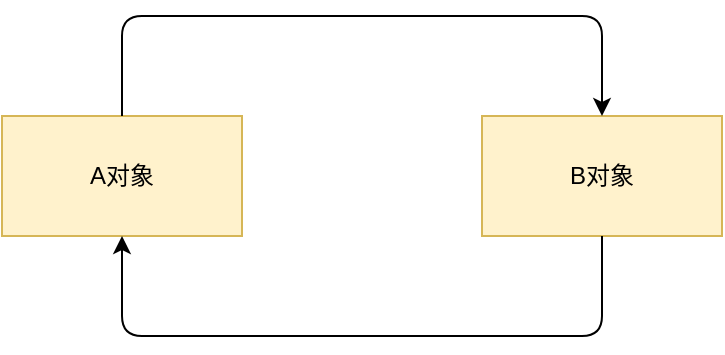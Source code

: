 <mxfile version="13.6.2" type="device" pages="5"><diagram id="fnLnf6_gRy6-4rCnKk9x" name="引用计数"><mxGraphModel dx="1086" dy="806" grid="1" gridSize="10" guides="1" tooltips="1" connect="1" arrows="1" fold="1" page="1" pageScale="1" pageWidth="827" pageHeight="1169" math="0" shadow="0"><root><mxCell id="0"/><mxCell id="1" parent="0"/><mxCell id="jx27NqQw7P8jMNtfjmNr-1" value="A对象" style="rounded=0;whiteSpace=wrap;html=1;fillColor=#fff2cc;strokeColor=#d6b656;" parent="1" vertex="1"><mxGeometry x="190" y="350" width="120" height="60" as="geometry"/></mxCell><mxCell id="jx27NqQw7P8jMNtfjmNr-2" value="B对象" style="rounded=0;whiteSpace=wrap;html=1;fillColor=#fff2cc;strokeColor=#d6b656;" parent="1" vertex="1"><mxGeometry x="430" y="350" width="120" height="60" as="geometry"/></mxCell><mxCell id="jx27NqQw7P8jMNtfjmNr-3" value="" style="endArrow=classic;html=1;exitX=0.5;exitY=0;exitDx=0;exitDy=0;entryX=0.5;entryY=0;entryDx=0;entryDy=0;" parent="1" source="jx27NqQw7P8jMNtfjmNr-1" target="jx27NqQw7P8jMNtfjmNr-2" edge="1"><mxGeometry width="50" height="50" relative="1" as="geometry"><mxPoint x="390" y="440" as="sourcePoint"/><mxPoint x="440" y="390" as="targetPoint"/><Array as="points"><mxPoint x="250" y="300"/><mxPoint x="380" y="300"/><mxPoint x="490" y="300"/></Array></mxGeometry></mxCell><mxCell id="jx27NqQw7P8jMNtfjmNr-4" value="" style="endArrow=classic;html=1;exitX=0.5;exitY=1;exitDx=0;exitDy=0;" parent="1" source="jx27NqQw7P8jMNtfjmNr-2" edge="1"><mxGeometry width="50" height="50" relative="1" as="geometry"><mxPoint x="490" y="415" as="sourcePoint"/><mxPoint x="250" y="410" as="targetPoint"/><Array as="points"><mxPoint x="490" y="460"/><mxPoint x="310" y="460"/><mxPoint x="250" y="460"/></Array></mxGeometry></mxCell></root></mxGraphModel></diagram><diagram id="QYo7aoYDjvETQN9cq1Q1" name="垃圾回收算法-标记清除"><mxGraphModel dx="1084" dy="804" grid="1" gridSize="10" guides="1" tooltips="1" connect="1" arrows="1" fold="1" page="1" pageScale="1" pageWidth="827" pageHeight="1169" math="0" shadow="0"><root><mxCell id="fhMzcuRQvuO-xz1yESdm-0"/><mxCell id="fhMzcuRQvuO-xz1yESdm-1" parent="fhMzcuRQvuO-xz1yESdm-0"/><mxCell id="fhMzcuRQvuO-xz1yESdm-2" value="" style="rounded=0;whiteSpace=wrap;html=1;" vertex="1" parent="fhMzcuRQvuO-xz1yESdm-1"><mxGeometry x="210" y="420" width="340" height="100" as="geometry"/></mxCell><mxCell id="fhMzcuRQvuO-xz1yESdm-10" style="edgeStyle=orthogonalEdgeStyle;rounded=0;orthogonalLoop=1;jettySize=auto;html=1;exitX=0.25;exitY=1;exitDx=0;exitDy=0;entryX=0.5;entryY=0;entryDx=0;entryDy=0;" edge="1" parent="fhMzcuRQvuO-xz1yESdm-1" source="fhMzcuRQvuO-xz1yESdm-9" target="fhMzcuRQvuO-xz1yESdm-3"><mxGeometry relative="1" as="geometry"/></mxCell><mxCell id="fhMzcuRQvuO-xz1yESdm-3" value="" style="rounded=0;whiteSpace=wrap;html=1;fillColor=#dae8fc;strokeColor=#6c8ebf;" vertex="1" parent="fhMzcuRQvuO-xz1yESdm-1"><mxGeometry x="210" y="420" width="46" height="100" as="geometry"/></mxCell><mxCell id="fhMzcuRQvuO-xz1yESdm-4" value="" style="rounded=0;whiteSpace=wrap;html=1;fillColor=#bac8d3;strokeColor=#23445d;" vertex="1" parent="fhMzcuRQvuO-xz1yESdm-1"><mxGeometry x="256" y="420" width="46" height="100" as="geometry"/></mxCell><mxCell id="fhMzcuRQvuO-xz1yESdm-5" value="" style="rounded=0;whiteSpace=wrap;html=1;fillColor=#dae8fc;strokeColor=#6c8ebf;" vertex="1" parent="fhMzcuRQvuO-xz1yESdm-1"><mxGeometry x="302" y="420" width="34" height="100" as="geometry"/></mxCell><mxCell id="fhMzcuRQvuO-xz1yESdm-6" value="" style="rounded=0;whiteSpace=wrap;html=1;fillColor=#bac8d3;strokeColor=#23445d;" vertex="1" parent="fhMzcuRQvuO-xz1yESdm-1"><mxGeometry x="336" y="420" width="40" height="100" as="geometry"/></mxCell><mxCell id="fhMzcuRQvuO-xz1yESdm-7" value="" style="rounded=0;whiteSpace=wrap;html=1;fillColor=#dae8fc;strokeColor=#6c8ebf;" vertex="1" parent="fhMzcuRQvuO-xz1yESdm-1"><mxGeometry x="376" y="420" width="20" height="100" as="geometry"/></mxCell><mxCell id="fhMzcuRQvuO-xz1yESdm-8" value="" style="rounded=0;whiteSpace=wrap;html=1;fillColor=#dae8fc;strokeColor=#6c8ebf;" vertex="1" parent="fhMzcuRQvuO-xz1yESdm-1"><mxGeometry x="436" y="420" width="30" height="100" as="geometry"/></mxCell><mxCell id="fhMzcuRQvuO-xz1yESdm-11" style="edgeStyle=orthogonalEdgeStyle;rounded=0;orthogonalLoop=1;jettySize=auto;html=1;" edge="1" parent="fhMzcuRQvuO-xz1yESdm-1" source="fhMzcuRQvuO-xz1yESdm-9" target="fhMzcuRQvuO-xz1yESdm-5"><mxGeometry relative="1" as="geometry"><Array as="points"><mxPoint x="325" y="350"/><mxPoint x="325" y="350"/></Array></mxGeometry></mxCell><mxCell id="fhMzcuRQvuO-xz1yESdm-9" value="GC Root" style="rounded=0;whiteSpace=wrap;html=1;fillColor=#fff2cc;strokeColor=#d6b656;" vertex="1" parent="fhMzcuRQvuO-xz1yESdm-1"><mxGeometry x="210" y="310" width="176" height="30" as="geometry"/></mxCell><mxCell id="fhMzcuRQvuO-xz1yESdm-14" style="edgeStyle=orthogonalEdgeStyle;rounded=0;orthogonalLoop=1;jettySize=auto;html=1;exitX=0.25;exitY=1;exitDx=0;exitDy=0;entryX=0.25;entryY=0;entryDx=0;entryDy=0;" edge="1" parent="fhMzcuRQvuO-xz1yESdm-1" source="fhMzcuRQvuO-xz1yESdm-13" target="fhMzcuRQvuO-xz1yESdm-7"><mxGeometry relative="1" as="geometry"/></mxCell><mxCell id="fhMzcuRQvuO-xz1yESdm-16" style="edgeStyle=orthogonalEdgeStyle;rounded=0;orthogonalLoop=1;jettySize=auto;html=1;exitX=0.5;exitY=1;exitDx=0;exitDy=0;entryX=0.5;entryY=0;entryDx=0;entryDy=0;" edge="1" parent="fhMzcuRQvuO-xz1yESdm-1" source="fhMzcuRQvuO-xz1yESdm-13" target="fhMzcuRQvuO-xz1yESdm-8"><mxGeometry relative="1" as="geometry"/></mxCell><mxCell id="fhMzcuRQvuO-xz1yESdm-13" value="GC Root" style="rounded=0;whiteSpace=wrap;html=1;fillColor=#fff2cc;strokeColor=#d6b656;" vertex="1" parent="fhMzcuRQvuO-xz1yESdm-1"><mxGeometry x="406" y="310" width="110" height="30" as="geometry"/></mxCell><mxCell id="fhMzcuRQvuO-xz1yESdm-15" value="" style="rounded=0;whiteSpace=wrap;html=1;fillColor=#bac8d3;strokeColor=#23445d;" vertex="1" parent="fhMzcuRQvuO-xz1yESdm-1"><mxGeometry x="396" y="420" width="40" height="100" as="geometry"/></mxCell><mxCell id="fhMzcuRQvuO-xz1yESdm-17" value="&lt;font style=&quot;font-size: 23px&quot;&gt;标记&lt;/font&gt;" style="text;html=1;strokeColor=none;fillColor=none;align=center;verticalAlign=middle;whiteSpace=wrap;rounded=0;fontStyle=1" vertex="1" parent="fhMzcuRQvuO-xz1yESdm-1"><mxGeometry x="660" y="425" width="80" height="50" as="geometry"/></mxCell><mxCell id="fhMzcuRQvuO-xz1yESdm-18" value="" style="rounded=0;whiteSpace=wrap;html=1;" vertex="1" parent="fhMzcuRQvuO-xz1yESdm-1"><mxGeometry x="210" y="680" width="340" height="100" as="geometry"/></mxCell><mxCell id="fhMzcuRQvuO-xz1yESdm-19" style="edgeStyle=orthogonalEdgeStyle;rounded=0;orthogonalLoop=1;jettySize=auto;html=1;exitX=0.25;exitY=1;exitDx=0;exitDy=0;entryX=0.5;entryY=0;entryDx=0;entryDy=0;" edge="1" parent="fhMzcuRQvuO-xz1yESdm-1" source="fhMzcuRQvuO-xz1yESdm-27" target="fhMzcuRQvuO-xz1yESdm-20"><mxGeometry relative="1" as="geometry"/></mxCell><mxCell id="fhMzcuRQvuO-xz1yESdm-20" value="" style="rounded=0;whiteSpace=wrap;html=1;fillColor=#dae8fc;strokeColor=#6c8ebf;" vertex="1" parent="fhMzcuRQvuO-xz1yESdm-1"><mxGeometry x="210" y="680" width="46" height="100" as="geometry"/></mxCell><mxCell id="fhMzcuRQvuO-xz1yESdm-21" value="" style="rounded=0;whiteSpace=wrap;html=1;" vertex="1" parent="fhMzcuRQvuO-xz1yESdm-1"><mxGeometry x="256" y="680" width="46" height="100" as="geometry"/></mxCell><mxCell id="fhMzcuRQvuO-xz1yESdm-22" value="" style="rounded=0;whiteSpace=wrap;html=1;fillColor=#dae8fc;strokeColor=#6c8ebf;" vertex="1" parent="fhMzcuRQvuO-xz1yESdm-1"><mxGeometry x="302" y="680" width="34" height="100" as="geometry"/></mxCell><mxCell id="fhMzcuRQvuO-xz1yESdm-23" value="" style="rounded=0;whiteSpace=wrap;html=1;" vertex="1" parent="fhMzcuRQvuO-xz1yESdm-1"><mxGeometry x="336" y="680" width="40" height="100" as="geometry"/></mxCell><mxCell id="fhMzcuRQvuO-xz1yESdm-24" value="" style="rounded=0;whiteSpace=wrap;html=1;fillColor=#dae8fc;strokeColor=#6c8ebf;" vertex="1" parent="fhMzcuRQvuO-xz1yESdm-1"><mxGeometry x="376" y="680" width="20" height="100" as="geometry"/></mxCell><mxCell id="fhMzcuRQvuO-xz1yESdm-25" value="" style="rounded=0;whiteSpace=wrap;html=1;fillColor=#dae8fc;strokeColor=#6c8ebf;" vertex="1" parent="fhMzcuRQvuO-xz1yESdm-1"><mxGeometry x="436" y="680" width="30" height="100" as="geometry"/></mxCell><mxCell id="fhMzcuRQvuO-xz1yESdm-26" style="edgeStyle=orthogonalEdgeStyle;rounded=0;orthogonalLoop=1;jettySize=auto;html=1;" edge="1" parent="fhMzcuRQvuO-xz1yESdm-1" source="fhMzcuRQvuO-xz1yESdm-27" target="fhMzcuRQvuO-xz1yESdm-22"><mxGeometry relative="1" as="geometry"><Array as="points"><mxPoint x="325" y="610"/><mxPoint x="325" y="610"/></Array></mxGeometry></mxCell><mxCell id="fhMzcuRQvuO-xz1yESdm-27" value="GC Root" style="rounded=0;whiteSpace=wrap;html=1;fillColor=#fff2cc;strokeColor=#d6b656;" vertex="1" parent="fhMzcuRQvuO-xz1yESdm-1"><mxGeometry x="210" y="570" width="176" height="30" as="geometry"/></mxCell><mxCell id="fhMzcuRQvuO-xz1yESdm-28" style="edgeStyle=orthogonalEdgeStyle;rounded=0;orthogonalLoop=1;jettySize=auto;html=1;exitX=0.25;exitY=1;exitDx=0;exitDy=0;entryX=0.25;entryY=0;entryDx=0;entryDy=0;" edge="1" parent="fhMzcuRQvuO-xz1yESdm-1" source="fhMzcuRQvuO-xz1yESdm-30" target="fhMzcuRQvuO-xz1yESdm-24"><mxGeometry relative="1" as="geometry"/></mxCell><mxCell id="fhMzcuRQvuO-xz1yESdm-29" style="edgeStyle=orthogonalEdgeStyle;rounded=0;orthogonalLoop=1;jettySize=auto;html=1;exitX=0.5;exitY=1;exitDx=0;exitDy=0;entryX=0.5;entryY=0;entryDx=0;entryDy=0;" edge="1" parent="fhMzcuRQvuO-xz1yESdm-1" source="fhMzcuRQvuO-xz1yESdm-30" target="fhMzcuRQvuO-xz1yESdm-25"><mxGeometry relative="1" as="geometry"/></mxCell><mxCell id="fhMzcuRQvuO-xz1yESdm-30" value="GC Root" style="rounded=0;whiteSpace=wrap;html=1;fillColor=#fff2cc;strokeColor=#d6b656;" vertex="1" parent="fhMzcuRQvuO-xz1yESdm-1"><mxGeometry x="406" y="570" width="110" height="30" as="geometry"/></mxCell><mxCell id="fhMzcuRQvuO-xz1yESdm-31" value="" style="rounded=0;whiteSpace=wrap;html=1;" vertex="1" parent="fhMzcuRQvuO-xz1yESdm-1"><mxGeometry x="396" y="680" width="40" height="100" as="geometry"/></mxCell><mxCell id="fhMzcuRQvuO-xz1yESdm-32" value="&lt;font style=&quot;font-size: 23px&quot;&gt;清除&lt;br&gt;&lt;/font&gt;" style="text;html=1;strokeColor=none;fillColor=none;align=center;verticalAlign=middle;whiteSpace=wrap;rounded=0;fontStyle=1" vertex="1" parent="fhMzcuRQvuO-xz1yESdm-1"><mxGeometry x="660" y="705" width="80" height="50" as="geometry"/></mxCell></root></mxGraphModel></diagram><diagram id="yaew144f-F5CIxSDhEm6" name="垃圾回收算法-标记整理"><mxGraphModel dx="1422" dy="856" grid="1" gridSize="10" guides="1" tooltips="1" connect="1" arrows="1" fold="1" page="1" pageScale="1" pageWidth="827" pageHeight="1169" math="0" shadow="0"><root><mxCell id="NWH9nDPLNNc58LQZzQ2R-0"/><mxCell id="NWH9nDPLNNc58LQZzQ2R-1" parent="NWH9nDPLNNc58LQZzQ2R-0"/><mxCell id="NWH9nDPLNNc58LQZzQ2R-2" value="" style="rounded=0;whiteSpace=wrap;html=1;" vertex="1" parent="NWH9nDPLNNc58LQZzQ2R-1"><mxGeometry x="140" y="340" width="340" height="100" as="geometry"/></mxCell><mxCell id="NWH9nDPLNNc58LQZzQ2R-3" style="edgeStyle=orthogonalEdgeStyle;rounded=0;orthogonalLoop=1;jettySize=auto;html=1;exitX=0.25;exitY=1;exitDx=0;exitDy=0;entryX=0.5;entryY=0;entryDx=0;entryDy=0;" edge="1" parent="NWH9nDPLNNc58LQZzQ2R-1" source="NWH9nDPLNNc58LQZzQ2R-11" target="NWH9nDPLNNc58LQZzQ2R-4"><mxGeometry relative="1" as="geometry"/></mxCell><mxCell id="NWH9nDPLNNc58LQZzQ2R-4" value="" style="rounded=0;whiteSpace=wrap;html=1;fillColor=#dae8fc;strokeColor=#6c8ebf;" vertex="1" parent="NWH9nDPLNNc58LQZzQ2R-1"><mxGeometry x="140" y="340" width="46" height="100" as="geometry"/></mxCell><mxCell id="NWH9nDPLNNc58LQZzQ2R-5" value="" style="rounded=0;whiteSpace=wrap;html=1;fillColor=#bac8d3;strokeColor=#23445d;" vertex="1" parent="NWH9nDPLNNc58LQZzQ2R-1"><mxGeometry x="186" y="340" width="46" height="100" as="geometry"/></mxCell><mxCell id="NWH9nDPLNNc58LQZzQ2R-6" value="" style="rounded=0;whiteSpace=wrap;html=1;fillColor=#dae8fc;strokeColor=#6c8ebf;" vertex="1" parent="NWH9nDPLNNc58LQZzQ2R-1"><mxGeometry x="232" y="340" width="34" height="100" as="geometry"/></mxCell><mxCell id="NWH9nDPLNNc58LQZzQ2R-7" value="" style="rounded=0;whiteSpace=wrap;html=1;fillColor=#bac8d3;strokeColor=#23445d;" vertex="1" parent="NWH9nDPLNNc58LQZzQ2R-1"><mxGeometry x="266" y="340" width="40" height="100" as="geometry"/></mxCell><mxCell id="NWH9nDPLNNc58LQZzQ2R-8" value="" style="rounded=0;whiteSpace=wrap;html=1;fillColor=#dae8fc;strokeColor=#6c8ebf;" vertex="1" parent="NWH9nDPLNNc58LQZzQ2R-1"><mxGeometry x="306" y="340" width="20" height="100" as="geometry"/></mxCell><mxCell id="NWH9nDPLNNc58LQZzQ2R-9" value="" style="rounded=0;whiteSpace=wrap;html=1;fillColor=#dae8fc;strokeColor=#6c8ebf;" vertex="1" parent="NWH9nDPLNNc58LQZzQ2R-1"><mxGeometry x="366" y="340" width="30" height="100" as="geometry"/></mxCell><mxCell id="NWH9nDPLNNc58LQZzQ2R-10" style="edgeStyle=orthogonalEdgeStyle;rounded=0;orthogonalLoop=1;jettySize=auto;html=1;" edge="1" parent="NWH9nDPLNNc58LQZzQ2R-1" source="NWH9nDPLNNc58LQZzQ2R-11" target="NWH9nDPLNNc58LQZzQ2R-6"><mxGeometry relative="1" as="geometry"><Array as="points"><mxPoint x="255" y="270"/><mxPoint x="255" y="270"/></Array></mxGeometry></mxCell><mxCell id="NWH9nDPLNNc58LQZzQ2R-11" value="GC Root" style="rounded=0;whiteSpace=wrap;html=1;fillColor=#fff2cc;strokeColor=#d6b656;" vertex="1" parent="NWH9nDPLNNc58LQZzQ2R-1"><mxGeometry x="140" y="230" width="176" height="30" as="geometry"/></mxCell><mxCell id="NWH9nDPLNNc58LQZzQ2R-12" style="edgeStyle=orthogonalEdgeStyle;rounded=0;orthogonalLoop=1;jettySize=auto;html=1;exitX=0.25;exitY=1;exitDx=0;exitDy=0;entryX=0.25;entryY=0;entryDx=0;entryDy=0;" edge="1" parent="NWH9nDPLNNc58LQZzQ2R-1" source="NWH9nDPLNNc58LQZzQ2R-14" target="NWH9nDPLNNc58LQZzQ2R-8"><mxGeometry relative="1" as="geometry"/></mxCell><mxCell id="NWH9nDPLNNc58LQZzQ2R-13" style="edgeStyle=orthogonalEdgeStyle;rounded=0;orthogonalLoop=1;jettySize=auto;html=1;exitX=0.5;exitY=1;exitDx=0;exitDy=0;entryX=0.5;entryY=0;entryDx=0;entryDy=0;" edge="1" parent="NWH9nDPLNNc58LQZzQ2R-1" source="NWH9nDPLNNc58LQZzQ2R-14" target="NWH9nDPLNNc58LQZzQ2R-9"><mxGeometry relative="1" as="geometry"/></mxCell><mxCell id="NWH9nDPLNNc58LQZzQ2R-14" value="GC Root" style="rounded=0;whiteSpace=wrap;html=1;fillColor=#fff2cc;strokeColor=#d6b656;" vertex="1" parent="NWH9nDPLNNc58LQZzQ2R-1"><mxGeometry x="336" y="230" width="110" height="30" as="geometry"/></mxCell><mxCell id="NWH9nDPLNNc58LQZzQ2R-15" value="" style="rounded=0;whiteSpace=wrap;html=1;fillColor=#bac8d3;strokeColor=#23445d;" vertex="1" parent="NWH9nDPLNNc58LQZzQ2R-1"><mxGeometry x="326" y="340" width="40" height="100" as="geometry"/></mxCell><mxCell id="NWH9nDPLNNc58LQZzQ2R-16" value="&lt;font style=&quot;font-size: 23px&quot;&gt;标记&lt;/font&gt;" style="text;html=1;strokeColor=none;fillColor=none;align=center;verticalAlign=middle;whiteSpace=wrap;rounded=0;fontStyle=1" vertex="1" parent="NWH9nDPLNNc58LQZzQ2R-1"><mxGeometry x="590" y="345" width="80" height="50" as="geometry"/></mxCell><mxCell id="NWH9nDPLNNc58LQZzQ2R-17" value="" style="rounded=0;whiteSpace=wrap;html=1;" vertex="1" parent="NWH9nDPLNNc58LQZzQ2R-1"><mxGeometry x="140" y="600" width="340" height="100" as="geometry"/></mxCell><mxCell id="NWH9nDPLNNc58LQZzQ2R-18" style="edgeStyle=orthogonalEdgeStyle;rounded=0;orthogonalLoop=1;jettySize=auto;html=1;exitX=0.25;exitY=1;exitDx=0;exitDy=0;entryX=0.5;entryY=0;entryDx=0;entryDy=0;" edge="1" parent="NWH9nDPLNNc58LQZzQ2R-1" source="NWH9nDPLNNc58LQZzQ2R-26" target="NWH9nDPLNNc58LQZzQ2R-19"><mxGeometry relative="1" as="geometry"/></mxCell><mxCell id="NWH9nDPLNNc58LQZzQ2R-19" value="" style="rounded=0;whiteSpace=wrap;html=1;fillColor=#dae8fc;strokeColor=#6c8ebf;" vertex="1" parent="NWH9nDPLNNc58LQZzQ2R-1"><mxGeometry x="140" y="600" width="46" height="100" as="geometry"/></mxCell><mxCell id="NWH9nDPLNNc58LQZzQ2R-21" value="" style="rounded=0;whiteSpace=wrap;html=1;fillColor=#dae8fc;strokeColor=#6c8ebf;" vertex="1" parent="NWH9nDPLNNc58LQZzQ2R-1"><mxGeometry x="186" y="600" width="34" height="100" as="geometry"/></mxCell><mxCell id="NWH9nDPLNNc58LQZzQ2R-23" value="" style="rounded=0;whiteSpace=wrap;html=1;fillColor=#dae8fc;strokeColor=#6c8ebf;" vertex="1" parent="NWH9nDPLNNc58LQZzQ2R-1"><mxGeometry x="218" y="600" width="20" height="100" as="geometry"/></mxCell><mxCell id="NWH9nDPLNNc58LQZzQ2R-24" value="" style="rounded=0;whiteSpace=wrap;html=1;fillColor=#dae8fc;strokeColor=#6c8ebf;" vertex="1" parent="NWH9nDPLNNc58LQZzQ2R-1"><mxGeometry x="238" y="600" width="30" height="100" as="geometry"/></mxCell><mxCell id="NWH9nDPLNNc58LQZzQ2R-25" style="edgeStyle=orthogonalEdgeStyle;rounded=0;orthogonalLoop=1;jettySize=auto;html=1;entryX=0.5;entryY=0;entryDx=0;entryDy=0;" edge="1" parent="NWH9nDPLNNc58LQZzQ2R-1" source="NWH9nDPLNNc58LQZzQ2R-26" target="NWH9nDPLNNc58LQZzQ2R-21"><mxGeometry relative="1" as="geometry"><Array as="points"><mxPoint x="250" y="550"/><mxPoint x="203" y="550"/></Array></mxGeometry></mxCell><mxCell id="NWH9nDPLNNc58LQZzQ2R-26" value="GC Root" style="rounded=0;whiteSpace=wrap;html=1;fillColor=#fff2cc;strokeColor=#d6b656;" vertex="1" parent="NWH9nDPLNNc58LQZzQ2R-1"><mxGeometry x="140" y="490" width="176" height="30" as="geometry"/></mxCell><mxCell id="NWH9nDPLNNc58LQZzQ2R-27" style="edgeStyle=orthogonalEdgeStyle;rounded=0;orthogonalLoop=1;jettySize=auto;html=1;exitX=0.25;exitY=1;exitDx=0;exitDy=0;entryX=0.25;entryY=0;entryDx=0;entryDy=0;" edge="1" parent="NWH9nDPLNNc58LQZzQ2R-1" source="NWH9nDPLNNc58LQZzQ2R-29" target="NWH9nDPLNNc58LQZzQ2R-23"><mxGeometry relative="1" as="geometry"/></mxCell><mxCell id="NWH9nDPLNNc58LQZzQ2R-28" style="edgeStyle=orthogonalEdgeStyle;rounded=0;orthogonalLoop=1;jettySize=auto;html=1;exitX=0.5;exitY=1;exitDx=0;exitDy=0;entryX=0.5;entryY=0;entryDx=0;entryDy=0;" edge="1" parent="NWH9nDPLNNc58LQZzQ2R-1" source="NWH9nDPLNNc58LQZzQ2R-29" target="NWH9nDPLNNc58LQZzQ2R-24"><mxGeometry relative="1" as="geometry"/></mxCell><mxCell id="NWH9nDPLNNc58LQZzQ2R-29" value="GC Root" style="rounded=0;whiteSpace=wrap;html=1;fillColor=#fff2cc;strokeColor=#d6b656;" vertex="1" parent="NWH9nDPLNNc58LQZzQ2R-1"><mxGeometry x="336" y="490" width="110" height="30" as="geometry"/></mxCell><mxCell id="NWH9nDPLNNc58LQZzQ2R-31" value="&lt;font style=&quot;font-size: 23px&quot;&gt;整理&lt;br&gt;&lt;/font&gt;" style="text;html=1;strokeColor=none;fillColor=none;align=center;verticalAlign=middle;whiteSpace=wrap;rounded=0;fontStyle=1" vertex="1" parent="NWH9nDPLNNc58LQZzQ2R-1"><mxGeometry x="590" y="625" width="80" height="50" as="geometry"/></mxCell><mxCell id="bLcVsEbyqlIkx94V2ZUa-0" value="&lt;font style=&quot;font-size: 17px&quot;&gt;存活较多&lt;/font&gt;" style="text;html=1;align=center;verticalAlign=middle;resizable=0;points=[];autosize=1;" vertex="1" parent="NWH9nDPLNNc58LQZzQ2R-1"><mxGeometry x="600" y="480" width="80" height="20" as="geometry"/></mxCell></root></mxGraphModel></diagram><diagram id="ZgB7rxmMnLoKnV_LOmal" name="垃圾回收算法-复制"><mxGraphModel dx="1185" dy="713" grid="1" gridSize="10" guides="1" tooltips="1" connect="1" arrows="1" fold="1" page="1" pageScale="1" pageWidth="827" pageHeight="1169" math="0" shadow="0"><root><mxCell id="gjm9HV6TmW334uSONSF9-0"/><mxCell id="gjm9HV6TmW334uSONSF9-1" parent="gjm9HV6TmW334uSONSF9-0"/><mxCell id="44LfElb8E1SXL_HtgyMo-15" value="" style="rounded=0;whiteSpace=wrap;html=1;" vertex="1" parent="gjm9HV6TmW334uSONSF9-1"><mxGeometry x="400" y="450" width="340" height="100" as="geometry"/></mxCell><mxCell id="44LfElb8E1SXL_HtgyMo-0" value="" style="rounded=0;whiteSpace=wrap;html=1;" vertex="1" parent="gjm9HV6TmW334uSONSF9-1"><mxGeometry x="16" y="450" width="340" height="100" as="geometry"/></mxCell><mxCell id="44LfElb8E1SXL_HtgyMo-1" style="edgeStyle=orthogonalEdgeStyle;rounded=0;orthogonalLoop=1;jettySize=auto;html=1;exitX=0.25;exitY=1;exitDx=0;exitDy=0;entryX=0.5;entryY=0;entryDx=0;entryDy=0;" edge="1" parent="gjm9HV6TmW334uSONSF9-1" source="44LfElb8E1SXL_HtgyMo-9" target="44LfElb8E1SXL_HtgyMo-2"><mxGeometry relative="1" as="geometry"/></mxCell><mxCell id="44LfElb8E1SXL_HtgyMo-2" value="" style="rounded=0;whiteSpace=wrap;html=1;fillColor=#dae8fc;strokeColor=#6c8ebf;" vertex="1" parent="gjm9HV6TmW334uSONSF9-1"><mxGeometry x="400" y="450" width="46" height="100" as="geometry"/></mxCell><mxCell id="44LfElb8E1SXL_HtgyMo-3" value="" style="rounded=0;whiteSpace=wrap;html=1;fillColor=#bac8d3;strokeColor=#23445d;" vertex="1" parent="gjm9HV6TmW334uSONSF9-1"><mxGeometry x="66" y="450" width="46" height="100" as="geometry"/></mxCell><mxCell id="44LfElb8E1SXL_HtgyMo-4" value="" style="rounded=0;whiteSpace=wrap;html=1;fillColor=#dae8fc;strokeColor=#6c8ebf;" vertex="1" parent="gjm9HV6TmW334uSONSF9-1"><mxGeometry x="440" y="450" width="40" height="100" as="geometry"/></mxCell><mxCell id="44LfElb8E1SXL_HtgyMo-5" value="" style="rounded=0;whiteSpace=wrap;html=1;fillColor=#bac8d3;strokeColor=#23445d;" vertex="1" parent="gjm9HV6TmW334uSONSF9-1"><mxGeometry x="146" y="450" width="40" height="100" as="geometry"/></mxCell><mxCell id="44LfElb8E1SXL_HtgyMo-6" value="" style="rounded=0;whiteSpace=wrap;html=1;fillColor=#dae8fc;strokeColor=#6c8ebf;" vertex="1" parent="gjm9HV6TmW334uSONSF9-1"><mxGeometry x="480" y="450" width="20" height="100" as="geometry"/></mxCell><mxCell id="44LfElb8E1SXL_HtgyMo-7" value="" style="rounded=0;whiteSpace=wrap;html=1;fillColor=#dae8fc;strokeColor=#6c8ebf;" vertex="1" parent="gjm9HV6TmW334uSONSF9-1"><mxGeometry x="500" y="450" width="30" height="100" as="geometry"/></mxCell><mxCell id="44LfElb8E1SXL_HtgyMo-8" style="edgeStyle=orthogonalEdgeStyle;rounded=0;orthogonalLoop=1;jettySize=auto;html=1;entryX=0.5;entryY=0;entryDx=0;entryDy=0;" edge="1" parent="gjm9HV6TmW334uSONSF9-1" source="44LfElb8E1SXL_HtgyMo-9" target="44LfElb8E1SXL_HtgyMo-4"><mxGeometry relative="1" as="geometry"><Array as="points"><mxPoint x="135" y="410"/><mxPoint x="450" y="410"/></Array></mxGeometry></mxCell><mxCell id="44LfElb8E1SXL_HtgyMo-9" value="GC Root" style="rounded=0;whiteSpace=wrap;html=1;fillColor=#fff2cc;strokeColor=#d6b656;" vertex="1" parent="gjm9HV6TmW334uSONSF9-1"><mxGeometry x="20" y="340" width="176" height="30" as="geometry"/></mxCell><mxCell id="44LfElb8E1SXL_HtgyMo-10" style="edgeStyle=orthogonalEdgeStyle;rounded=0;orthogonalLoop=1;jettySize=auto;html=1;exitX=0.25;exitY=1;exitDx=0;exitDy=0;entryX=0.25;entryY=0;entryDx=0;entryDy=0;" edge="1" parent="gjm9HV6TmW334uSONSF9-1" source="44LfElb8E1SXL_HtgyMo-12" target="44LfElb8E1SXL_HtgyMo-6"><mxGeometry relative="1" as="geometry"/></mxCell><mxCell id="44LfElb8E1SXL_HtgyMo-11" style="edgeStyle=orthogonalEdgeStyle;rounded=0;orthogonalLoop=1;jettySize=auto;html=1;exitX=0.5;exitY=1;exitDx=0;exitDy=0;entryX=0.5;entryY=0;entryDx=0;entryDy=0;" edge="1" parent="gjm9HV6TmW334uSONSF9-1" source="44LfElb8E1SXL_HtgyMo-12" target="44LfElb8E1SXL_HtgyMo-7"><mxGeometry relative="1" as="geometry"/></mxCell><mxCell id="44LfElb8E1SXL_HtgyMo-12" value="GC Root" style="rounded=0;whiteSpace=wrap;html=1;fillColor=#fff2cc;strokeColor=#d6b656;" vertex="1" parent="gjm9HV6TmW334uSONSF9-1"><mxGeometry x="216" y="340" width="110" height="30" as="geometry"/></mxCell><mxCell id="44LfElb8E1SXL_HtgyMo-13" value="" style="rounded=0;whiteSpace=wrap;html=1;fillColor=#bac8d3;strokeColor=#23445d;" vertex="1" parent="gjm9HV6TmW334uSONSF9-1"><mxGeometry x="206" y="450" width="40" height="100" as="geometry"/></mxCell><mxCell id="44LfElb8E1SXL_HtgyMo-14" value="&lt;b&gt;from&lt;/b&gt;" style="text;html=1;strokeColor=none;fillColor=none;align=center;verticalAlign=middle;whiteSpace=wrap;rounded=0;" vertex="1" parent="gjm9HV6TmW334uSONSF9-1"><mxGeometry x="166" y="565" width="40" height="20" as="geometry"/></mxCell><mxCell id="44LfElb8E1SXL_HtgyMo-29" value="&lt;b&gt;to&lt;/b&gt;" style="text;html=1;strokeColor=none;fillColor=none;align=center;verticalAlign=middle;whiteSpace=wrap;rounded=0;" vertex="1" parent="gjm9HV6TmW334uSONSF9-1"><mxGeometry x="536" y="565" width="40" height="20" as="geometry"/></mxCell><mxCell id="44LfElb8E1SXL_HtgyMo-30" value="&lt;font style=&quot;font-size: 20px&quot;&gt;&lt;b&gt;复制&lt;/b&gt;&lt;/font&gt;" style="text;html=1;align=center;verticalAlign=middle;resizable=0;points=[];autosize=1;" vertex="1" parent="gjm9HV6TmW334uSONSF9-1"><mxGeometry x="740" y="480" width="60" height="20" as="geometry"/></mxCell><mxCell id="44LfElb8E1SXL_HtgyMo-31" value="from将有用的对象都复制到to中后，from中只剩下垃圾，全部清除，然后交换from和to的位置" style="text;html=1;align=center;verticalAlign=middle;resizable=0;points=[];autosize=1;" vertex="1" parent="gjm9HV6TmW334uSONSF9-1"><mxGeometry x="36" y="630" width="500" height="20" as="geometry"/></mxCell><mxCell id="44LfElb8E1SXL_HtgyMo-32" value="" style="rounded=0;whiteSpace=wrap;html=1;" vertex="1" parent="gjm9HV6TmW334uSONSF9-1"><mxGeometry x="16" y="750" width="340" height="100" as="geometry"/></mxCell><mxCell id="44LfElb8E1SXL_HtgyMo-33" value="" style="rounded=0;whiteSpace=wrap;html=1;fillColor=#dae8fc;strokeColor=#6c8ebf;" vertex="1" parent="gjm9HV6TmW334uSONSF9-1"><mxGeometry x="16" y="750" width="46" height="100" as="geometry"/></mxCell><mxCell id="44LfElb8E1SXL_HtgyMo-34" value="" style="rounded=0;whiteSpace=wrap;html=1;fillColor=#dae8fc;strokeColor=#6c8ebf;" vertex="1" parent="gjm9HV6TmW334uSONSF9-1"><mxGeometry x="56" y="750" width="40" height="100" as="geometry"/></mxCell><mxCell id="44LfElb8E1SXL_HtgyMo-35" value="" style="rounded=0;whiteSpace=wrap;html=1;fillColor=#dae8fc;strokeColor=#6c8ebf;" vertex="1" parent="gjm9HV6TmW334uSONSF9-1"><mxGeometry x="96" y="750" width="20" height="100" as="geometry"/></mxCell><mxCell id="44LfElb8E1SXL_HtgyMo-36" value="" style="rounded=0;whiteSpace=wrap;html=1;fillColor=#dae8fc;strokeColor=#6c8ebf;" vertex="1" parent="gjm9HV6TmW334uSONSF9-1"><mxGeometry x="116" y="750" width="30" height="100" as="geometry"/></mxCell><mxCell id="44LfElb8E1SXL_HtgyMo-37" value="" style="rounded=0;whiteSpace=wrap;html=1;" vertex="1" parent="gjm9HV6TmW334uSONSF9-1"><mxGeometry x="400" y="750" width="340" height="100" as="geometry"/></mxCell><mxCell id="44LfElb8E1SXL_HtgyMo-38" value="&lt;b&gt;from&lt;/b&gt;" style="text;html=1;align=center;verticalAlign=middle;resizable=0;points=[];autosize=1;" vertex="1" parent="gjm9HV6TmW334uSONSF9-1"><mxGeometry x="150" y="850" width="40" height="20" as="geometry"/></mxCell><mxCell id="44LfElb8E1SXL_HtgyMo-39" value="&lt;b&gt;to&lt;/b&gt;" style="text;html=1;align=center;verticalAlign=middle;resizable=0;points=[];autosize=1;" vertex="1" parent="gjm9HV6TmW334uSONSF9-1"><mxGeometry x="551" y="850" width="30" height="20" as="geometry"/></mxCell><mxCell id="AkEKZ2GWgw1g2W3dSGwC-0" value="存活较少" style="text;html=1;align=center;verticalAlign=middle;resizable=0;points=[];autosize=1;" vertex="1" parent="gjm9HV6TmW334uSONSF9-1"><mxGeometry x="740" y="520" width="60" height="20" as="geometry"/></mxCell><mxCell id="DB9TjxAXkobwWEjjj8Je-2" style="edgeStyle=orthogonalEdgeStyle;rounded=0;orthogonalLoop=1;jettySize=auto;html=1;exitX=0.25;exitY=1;exitDx=0;exitDy=0;entryX=0.5;entryY=0;entryDx=0;entryDy=0;" edge="1" parent="gjm9HV6TmW334uSONSF9-1" source="DB9TjxAXkobwWEjjj8Je-0" target="44LfElb8E1SXL_HtgyMo-33"><mxGeometry relative="1" as="geometry"/></mxCell><mxCell id="DB9TjxAXkobwWEjjj8Je-3" style="edgeStyle=orthogonalEdgeStyle;rounded=0;orthogonalLoop=1;jettySize=auto;html=1;exitX=0.5;exitY=1;exitDx=0;exitDy=0;entryX=0.5;entryY=0;entryDx=0;entryDy=0;" edge="1" parent="gjm9HV6TmW334uSONSF9-1" source="DB9TjxAXkobwWEjjj8Je-0" target="44LfElb8E1SXL_HtgyMo-34"><mxGeometry relative="1" as="geometry"/></mxCell><mxCell id="DB9TjxAXkobwWEjjj8Je-0" value="GC Root" style="rounded=0;whiteSpace=wrap;html=1;fillColor=#fff2cc;strokeColor=#d6b656;" vertex="1" parent="gjm9HV6TmW334uSONSF9-1"><mxGeometry x="18" y="670" width="176" height="30" as="geometry"/></mxCell><mxCell id="DB9TjxAXkobwWEjjj8Je-4" style="edgeStyle=orthogonalEdgeStyle;rounded=0;orthogonalLoop=1;jettySize=auto;html=1;exitX=0.25;exitY=1;exitDx=0;exitDy=0;entryX=0.5;entryY=0;entryDx=0;entryDy=0;" edge="1" parent="gjm9HV6TmW334uSONSF9-1" source="DB9TjxAXkobwWEjjj8Je-1" target="44LfElb8E1SXL_HtgyMo-35"><mxGeometry relative="1" as="geometry"/></mxCell><mxCell id="DB9TjxAXkobwWEjjj8Je-5" style="edgeStyle=orthogonalEdgeStyle;rounded=0;orthogonalLoop=1;jettySize=auto;html=1;exitX=0.75;exitY=1;exitDx=0;exitDy=0;entryX=0.75;entryY=0;entryDx=0;entryDy=0;" edge="1" parent="gjm9HV6TmW334uSONSF9-1" source="DB9TjxAXkobwWEjjj8Je-1" target="44LfElb8E1SXL_HtgyMo-36"><mxGeometry relative="1" as="geometry"/></mxCell><mxCell id="DB9TjxAXkobwWEjjj8Je-1" value="GC Root" style="rounded=0;whiteSpace=wrap;html=1;fillColor=#fff2cc;strokeColor=#d6b656;" vertex="1" parent="gjm9HV6TmW334uSONSF9-1"><mxGeometry x="216" y="670" width="110" height="30" as="geometry"/></mxCell></root></mxGraphModel></diagram><diagram id="EL7mTVAmpFwQIV84xR4J" name="分代垃圾回收"><mxGraphModel dx="1050" dy="838" grid="1" gridSize="10" guides="1" tooltips="1" connect="1" arrows="1" fold="1" page="1" pageScale="1" pageWidth="827" pageHeight="1169" math="0" shadow="0"><root><mxCell id="PeeEiA0dnh6mNKoh46h9-0"/><mxCell id="PeeEiA0dnh6mNKoh46h9-1" parent="PeeEiA0dnh6mNKoh46h9-0"/><mxCell id="PeeEiA0dnh6mNKoh46h9-2" value="" style="rounded=0;whiteSpace=wrap;html=1;" vertex="1" parent="PeeEiA0dnh6mNKoh46h9-1"><mxGeometry x="24" y="560" width="390" height="110" as="geometry"/></mxCell><mxCell id="PeeEiA0dnh6mNKoh46h9-3" value="&lt;b&gt;&lt;font style=&quot;font-size: 20px&quot;&gt;新生代&lt;/font&gt;&lt;/b&gt;" style="text;html=1;align=center;verticalAlign=middle;resizable=0;points=[];autosize=1;" vertex="1" parent="PeeEiA0dnh6mNKoh46h9-1"><mxGeometry x="180" y="480" width="80" height="20" as="geometry"/></mxCell><mxCell id="PeeEiA0dnh6mNKoh46h9-4" value="&lt;b&gt;&lt;font style=&quot;font-size: 20px&quot;&gt;老年代&lt;/font&gt;&lt;/b&gt;" style="text;html=1;align=center;verticalAlign=middle;resizable=0;points=[];autosize=1;" vertex="1" parent="PeeEiA0dnh6mNKoh46h9-1"><mxGeometry x="540" y="480" width="80" height="20" as="geometry"/></mxCell><mxCell id="PeeEiA0dnh6mNKoh46h9-6" value="" style="whiteSpace=wrap;html=1;fillColor=#dae8fc;strokeColor=#6c8ebf;" vertex="1" parent="PeeEiA0dnh6mNKoh46h9-1"><mxGeometry x="24" y="560" width="46" height="110" as="geometry"/></mxCell><mxCell id="PeeEiA0dnh6mNKoh46h9-7" value="" style="whiteSpace=wrap;html=1;fillColor=#dae8fc;strokeColor=#6c8ebf;" vertex="1" parent="PeeEiA0dnh6mNKoh46h9-1"><mxGeometry x="70" y="560" width="46" height="110" as="geometry"/></mxCell><mxCell id="PeeEiA0dnh6mNKoh46h9-8" value="" style="whiteSpace=wrap;html=1;fillColor=#dae8fc;strokeColor=#6c8ebf;" vertex="1" parent="PeeEiA0dnh6mNKoh46h9-1"><mxGeometry x="116" y="560" width="24" height="110" as="geometry"/></mxCell><mxCell id="PeeEiA0dnh6mNKoh46h9-9" value="" style="whiteSpace=wrap;html=1;fillColor=#dae8fc;strokeColor=#6c8ebf;" vertex="1" parent="PeeEiA0dnh6mNKoh46h9-1"><mxGeometry x="140" y="560" width="20" height="110" as="geometry"/></mxCell><mxCell id="PeeEiA0dnh6mNKoh46h9-10" value="&lt;b&gt;&lt;font style=&quot;font-size: 14px&quot;&gt;伊甸园&lt;/font&gt;&lt;/b&gt;" style="text;html=1;align=center;verticalAlign=middle;resizable=0;points=[];autosize=1;" vertex="1" parent="PeeEiA0dnh6mNKoh46h9-1"><mxGeometry x="63" y="530" width="60" height="20" as="geometry"/></mxCell><mxCell id="PeeEiA0dnh6mNKoh46h9-11" value="&lt;b&gt;&lt;font style=&quot;font-size: 14px&quot;&gt;幸存区From&lt;/font&gt;&lt;/b&gt;" style="text;html=1;align=center;verticalAlign=middle;resizable=0;points=[];autosize=1;" vertex="1" parent="PeeEiA0dnh6mNKoh46h9-1"><mxGeometry x="230" y="530" width="90" height="20" as="geometry"/></mxCell><mxCell id="PeeEiA0dnh6mNKoh46h9-12" value="&lt;b&gt;&lt;font style=&quot;font-size: 14px&quot;&gt;幸存区To&lt;/font&gt;&lt;/b&gt;" style="text;html=1;align=center;verticalAlign=middle;resizable=0;points=[];autosize=1;" vertex="1" parent="PeeEiA0dnh6mNKoh46h9-1"><mxGeometry x="335" y="530" width="70" height="20" as="geometry"/></mxCell><mxCell id="PeeEiA0dnh6mNKoh46h9-13" value="" style="rounded=0;whiteSpace=wrap;html=1;" vertex="1" parent="PeeEiA0dnh6mNKoh46h9-1"><mxGeometry x="250" y="560" width="80" height="110" as="geometry"/></mxCell><mxCell id="PeeEiA0dnh6mNKoh46h9-14" value="" style="rounded=0;whiteSpace=wrap;html=1;" vertex="1" parent="PeeEiA0dnh6mNKoh46h9-1"><mxGeometry x="460" y="560" width="370" height="110" as="geometry"/></mxCell><mxCell id="PeeEiA0dnh6mNKoh46h9-15" value="15" style="whiteSpace=wrap;html=1;fillColor=#dae8fc;strokeColor=#6c8ebf;" vertex="1" parent="PeeEiA0dnh6mNKoh46h9-1"><mxGeometry x="460" y="560" width="46" height="110" as="geometry"/></mxCell><mxCell id="PeeEiA0dnh6mNKoh46h9-16" value="1" style="whiteSpace=wrap;html=1;fillColor=#dae8fc;strokeColor=#6c8ebf;" vertex="1" parent="PeeEiA0dnh6mNKoh46h9-1"><mxGeometry x="250" y="560" width="46" height="110" as="geometry"/></mxCell></root></mxGraphModel></diagram></mxfile>